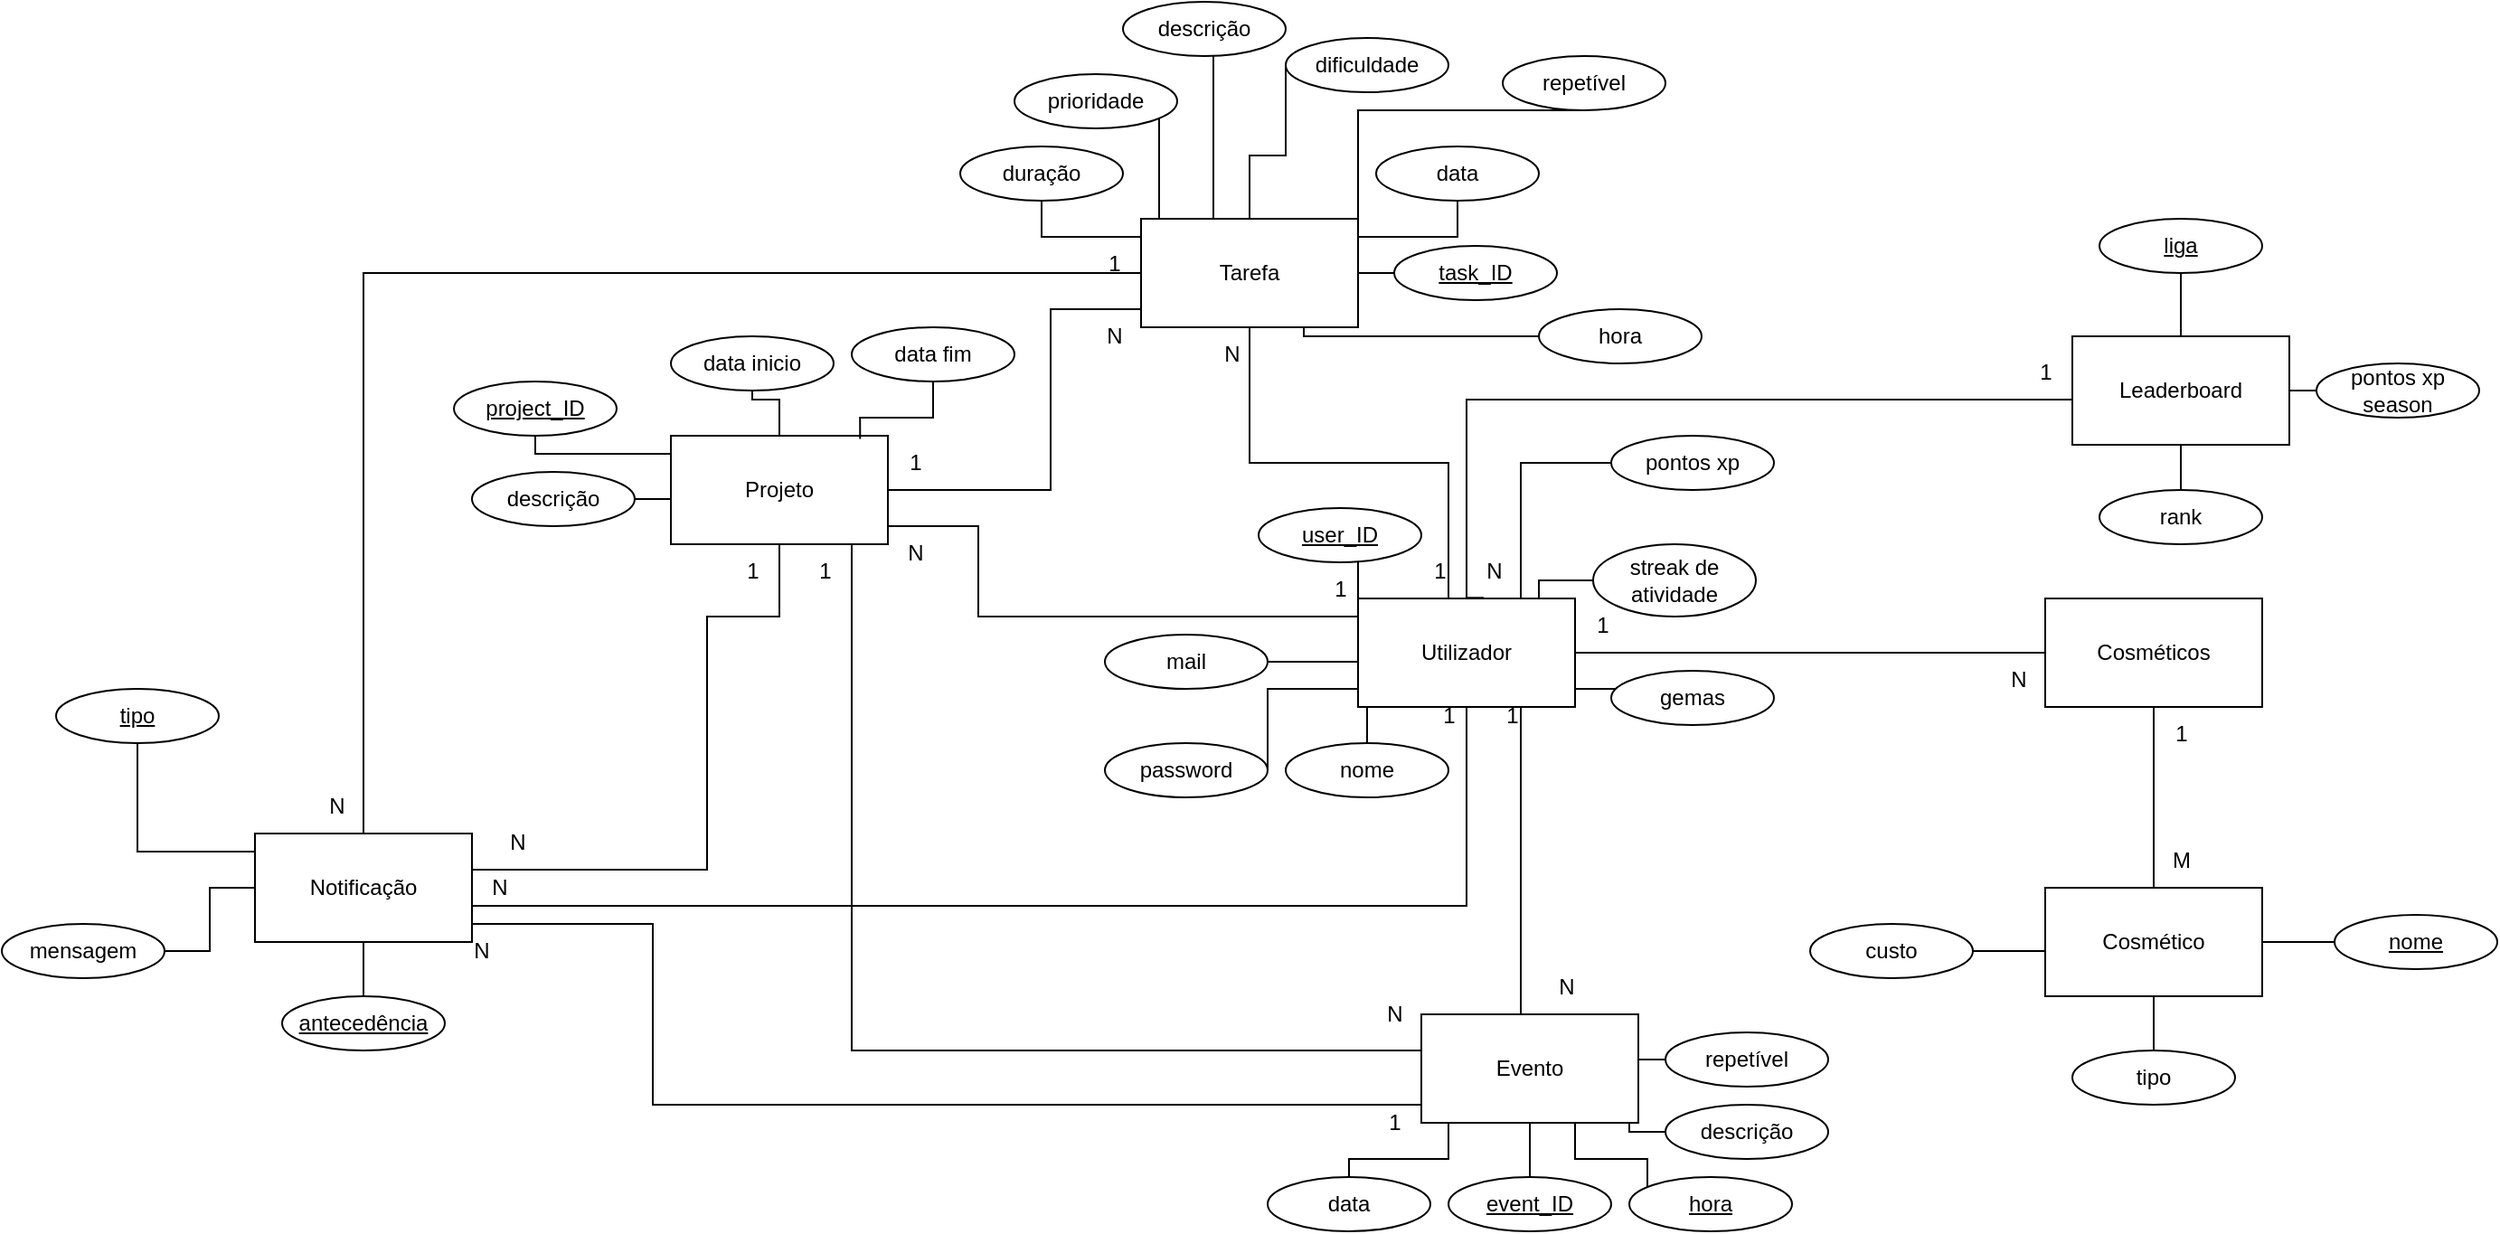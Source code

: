 <mxfile version="24.2.2" type="device">
  <diagram name="Page-1" id="zWaF-NW0NA_eyw-OmViZ">
    <mxGraphModel dx="2163" dy="1788" grid="1" gridSize="10" guides="1" tooltips="1" connect="1" arrows="1" fold="1" page="1" pageScale="1" pageWidth="850" pageHeight="1100" math="0" shadow="0">
      <root>
        <mxCell id="0" />
        <mxCell id="1" parent="0" />
        <mxCell id="h81LgXNhhL_7eHp9-fu3-7" style="edgeStyle=orthogonalEdgeStyle;rounded=0;orthogonalLoop=1;jettySize=auto;html=1;endArrow=none;endFill=0;" parent="1" source="h81LgXNhhL_7eHp9-fu3-1" target="h81LgXNhhL_7eHp9-fu3-2" edge="1">
          <mxGeometry relative="1" as="geometry">
            <Array as="points">
              <mxPoint x="530" y="185" />
              <mxPoint x="420" y="185" />
            </Array>
          </mxGeometry>
        </mxCell>
        <mxCell id="h81LgXNhhL_7eHp9-fu3-8" style="edgeStyle=orthogonalEdgeStyle;rounded=0;orthogonalLoop=1;jettySize=auto;html=1;endArrow=none;endFill=0;" parent="1" source="h81LgXNhhL_7eHp9-fu3-1" target="h81LgXNhhL_7eHp9-fu3-5" edge="1">
          <mxGeometry relative="1" as="geometry">
            <Array as="points">
              <mxPoint x="540" y="430" />
            </Array>
          </mxGeometry>
        </mxCell>
        <mxCell id="h81LgXNhhL_7eHp9-fu3-12" style="edgeStyle=orthogonalEdgeStyle;rounded=0;orthogonalLoop=1;jettySize=auto;html=1;endArrow=none;endFill=0;" parent="1" source="h81LgXNhhL_7eHp9-fu3-1" target="h81LgXNhhL_7eHp9-fu3-11" edge="1">
          <mxGeometry relative="1" as="geometry" />
        </mxCell>
        <mxCell id="h81LgXNhhL_7eHp9-fu3-16" value="" style="edgeStyle=orthogonalEdgeStyle;rounded=0;orthogonalLoop=1;jettySize=auto;html=1;endArrow=none;endFill=0;" parent="1" source="h81LgXNhhL_7eHp9-fu3-1" target="h81LgXNhhL_7eHp9-fu3-4" edge="1">
          <mxGeometry relative="1" as="geometry">
            <Array as="points">
              <mxPoint x="270" y="270" />
              <mxPoint x="270" y="220" />
            </Array>
          </mxGeometry>
        </mxCell>
        <mxCell id="h81LgXNhhL_7eHp9-fu3-49" style="edgeStyle=orthogonalEdgeStyle;rounded=0;orthogonalLoop=1;jettySize=auto;html=1;endArrow=none;endFill=0;" parent="1" source="h81LgXNhhL_7eHp9-fu3-1" target="h81LgXNhhL_7eHp9-fu3-32" edge="1">
          <mxGeometry relative="1" as="geometry">
            <Array as="points">
              <mxPoint x="610" y="310" />
              <mxPoint x="610" y="310" />
            </Array>
          </mxGeometry>
        </mxCell>
        <mxCell id="h81LgXNhhL_7eHp9-fu3-50" style="edgeStyle=orthogonalEdgeStyle;rounded=0;orthogonalLoop=1;jettySize=auto;html=1;endArrow=none;endFill=0;" parent="1" source="h81LgXNhhL_7eHp9-fu3-1" target="h81LgXNhhL_7eHp9-fu3-31" edge="1">
          <mxGeometry relative="1" as="geometry">
            <Array as="points">
              <mxPoint x="580" y="250" />
            </Array>
          </mxGeometry>
        </mxCell>
        <mxCell id="h81LgXNhhL_7eHp9-fu3-51" style="edgeStyle=orthogonalEdgeStyle;rounded=0;orthogonalLoop=1;jettySize=auto;html=1;endArrow=none;endFill=0;" parent="1" source="h81LgXNhhL_7eHp9-fu3-1" target="h81LgXNhhL_7eHp9-fu3-38" edge="1">
          <mxGeometry relative="1" as="geometry">
            <Array as="points">
              <mxPoint x="570" y="185" />
            </Array>
          </mxGeometry>
        </mxCell>
        <mxCell id="h81LgXNhhL_7eHp9-fu3-1" value="Utilizador" style="rounded=0;whiteSpace=wrap;html=1;" parent="1" vertex="1">
          <mxGeometry x="480" y="260" width="120" height="60" as="geometry" />
        </mxCell>
        <mxCell id="h81LgXNhhL_7eHp9-fu3-18" style="edgeStyle=orthogonalEdgeStyle;rounded=0;orthogonalLoop=1;jettySize=auto;html=1;endArrow=none;endFill=0;" parent="1" source="h81LgXNhhL_7eHp9-fu3-2" target="h81LgXNhhL_7eHp9-fu3-5" edge="1">
          <mxGeometry relative="1" as="geometry" />
        </mxCell>
        <mxCell id="h81LgXNhhL_7eHp9-fu3-20" style="edgeStyle=orthogonalEdgeStyle;rounded=0;orthogonalLoop=1;jettySize=auto;html=1;endArrow=none;endFill=0;" parent="1" source="h81LgXNhhL_7eHp9-fu3-2" target="h81LgXNhhL_7eHp9-fu3-4" edge="1">
          <mxGeometry relative="1" as="geometry">
            <Array as="points">
              <mxPoint x="310" y="100" />
              <mxPoint x="310" y="200" />
            </Array>
          </mxGeometry>
        </mxCell>
        <mxCell id="h81LgXNhhL_7eHp9-fu3-59" style="edgeStyle=orthogonalEdgeStyle;rounded=0;orthogonalLoop=1;jettySize=auto;html=1;endArrow=none;endFill=0;" parent="1" source="h81LgXNhhL_7eHp9-fu3-2" target="h81LgXNhhL_7eHp9-fu3-24" edge="1">
          <mxGeometry relative="1" as="geometry" />
        </mxCell>
        <mxCell id="h81LgXNhhL_7eHp9-fu3-2" value="Tarefa" style="rounded=0;whiteSpace=wrap;html=1;" parent="1" vertex="1">
          <mxGeometry x="360" y="50" width="120" height="60" as="geometry" />
        </mxCell>
        <mxCell id="h81LgXNhhL_7eHp9-fu3-9" style="edgeStyle=orthogonalEdgeStyle;rounded=0;orthogonalLoop=1;jettySize=auto;html=1;endArrow=none;endFill=0;" parent="1" edge="1">
          <mxGeometry relative="1" as="geometry">
            <Array as="points">
              <mxPoint x="570" y="450" />
              <mxPoint x="570" y="450" />
            </Array>
            <mxPoint x="570" y="490" as="sourcePoint" />
            <mxPoint x="570" y="320" as="targetPoint" />
          </mxGeometry>
        </mxCell>
        <mxCell id="h81LgXNhhL_7eHp9-fu3-19" style="edgeStyle=orthogonalEdgeStyle;rounded=0;orthogonalLoop=1;jettySize=auto;html=1;endArrow=none;endFill=0;" parent="1" source="h81LgXNhhL_7eHp9-fu3-3" target="h81LgXNhhL_7eHp9-fu3-4" edge="1">
          <mxGeometry relative="1" as="geometry">
            <Array as="points">
              <mxPoint x="200" y="510" />
            </Array>
          </mxGeometry>
        </mxCell>
        <mxCell id="Sl_BxG4yN9hZQajKuulD-40" style="edgeStyle=orthogonalEdgeStyle;rounded=0;orthogonalLoop=1;jettySize=auto;html=1;endArrow=none;endFill=0;" edge="1" parent="1" source="h81LgXNhhL_7eHp9-fu3-3" target="Sl_BxG4yN9hZQajKuulD-36">
          <mxGeometry relative="1" as="geometry">
            <Array as="points">
              <mxPoint x="530" y="570" />
              <mxPoint x="475" y="570" />
            </Array>
          </mxGeometry>
        </mxCell>
        <mxCell id="h81LgXNhhL_7eHp9-fu3-3" value="Evento" style="rounded=0;whiteSpace=wrap;html=1;" parent="1" vertex="1">
          <mxGeometry x="515" y="490" width="120" height="60" as="geometry" />
        </mxCell>
        <mxCell id="h81LgXNhhL_7eHp9-fu3-70" style="edgeStyle=orthogonalEdgeStyle;rounded=0;orthogonalLoop=1;jettySize=auto;html=1;endArrow=none;endFill=0;" parent="1" source="h81LgXNhhL_7eHp9-fu3-4" target="h81LgXNhhL_7eHp9-fu3-66" edge="1">
          <mxGeometry relative="1" as="geometry" />
        </mxCell>
        <mxCell id="h81LgXNhhL_7eHp9-fu3-4" value="Projeto" style="rounded=0;whiteSpace=wrap;html=1;" parent="1" vertex="1">
          <mxGeometry x="100" y="170" width="120" height="60" as="geometry" />
        </mxCell>
        <mxCell id="h81LgXNhhL_7eHp9-fu3-15" style="edgeStyle=orthogonalEdgeStyle;rounded=0;orthogonalLoop=1;jettySize=auto;html=1;endArrow=none;endFill=0;" parent="1" source="h81LgXNhhL_7eHp9-fu3-5" target="h81LgXNhhL_7eHp9-fu3-3" edge="1">
          <mxGeometry relative="1" as="geometry">
            <Array as="points">
              <mxPoint x="90" y="440" />
              <mxPoint x="90" y="540" />
            </Array>
          </mxGeometry>
        </mxCell>
        <mxCell id="h81LgXNhhL_7eHp9-fu3-17" style="edgeStyle=orthogonalEdgeStyle;rounded=0;orthogonalLoop=1;jettySize=auto;html=1;endArrow=none;endFill=0;" parent="1" source="h81LgXNhhL_7eHp9-fu3-5" target="h81LgXNhhL_7eHp9-fu3-4" edge="1">
          <mxGeometry relative="1" as="geometry">
            <Array as="points">
              <mxPoint x="120" y="410" />
              <mxPoint x="120" y="270" />
              <mxPoint x="160" y="270" />
            </Array>
          </mxGeometry>
        </mxCell>
        <mxCell id="h81LgXNhhL_7eHp9-fu3-5" value="Notificação" style="rounded=0;whiteSpace=wrap;html=1;" parent="1" vertex="1">
          <mxGeometry x="-130" y="390" width="120" height="60" as="geometry" />
        </mxCell>
        <mxCell id="h81LgXNhhL_7eHp9-fu3-58" style="edgeStyle=orthogonalEdgeStyle;rounded=0;orthogonalLoop=1;jettySize=auto;html=1;endArrow=none;endFill=0;" parent="1" source="h81LgXNhhL_7eHp9-fu3-10" target="h81LgXNhhL_7eHp9-fu3-42" edge="1">
          <mxGeometry relative="1" as="geometry" />
        </mxCell>
        <mxCell id="h81LgXNhhL_7eHp9-fu3-10" value="Cosmético" style="rounded=0;whiteSpace=wrap;html=1;" parent="1" vertex="1">
          <mxGeometry x="860" y="420" width="120" height="60" as="geometry" />
        </mxCell>
        <mxCell id="h81LgXNhhL_7eHp9-fu3-13" style="edgeStyle=orthogonalEdgeStyle;rounded=0;orthogonalLoop=1;jettySize=auto;html=1;endArrow=none;endFill=0;" parent="1" source="h81LgXNhhL_7eHp9-fu3-11" target="h81LgXNhhL_7eHp9-fu3-10" edge="1">
          <mxGeometry relative="1" as="geometry" />
        </mxCell>
        <mxCell id="h81LgXNhhL_7eHp9-fu3-11" value="Cosméticos" style="rounded=0;whiteSpace=wrap;html=1;" parent="1" vertex="1">
          <mxGeometry x="860" y="260" width="120" height="60" as="geometry" />
        </mxCell>
        <mxCell id="h81LgXNhhL_7eHp9-fu3-60" style="edgeStyle=orthogonalEdgeStyle;rounded=0;orthogonalLoop=1;jettySize=auto;html=1;endArrow=none;endFill=0;" parent="1" source="h81LgXNhhL_7eHp9-fu3-21" target="h81LgXNhhL_7eHp9-fu3-1" edge="1">
          <mxGeometry relative="1" as="geometry">
            <Array as="points">
              <mxPoint x="490" y="260" />
              <mxPoint x="490" y="260" />
            </Array>
          </mxGeometry>
        </mxCell>
        <mxCell id="h81LgXNhhL_7eHp9-fu3-21" value="&lt;u&gt;user_ID&lt;/u&gt;" style="ellipse;whiteSpace=wrap;html=1;" parent="1" vertex="1">
          <mxGeometry x="425" y="210" width="90" height="30" as="geometry" />
        </mxCell>
        <mxCell id="h81LgXNhhL_7eHp9-fu3-61" style="edgeStyle=orthogonalEdgeStyle;rounded=0;orthogonalLoop=1;jettySize=auto;html=1;endArrow=none;endFill=0;" parent="1" source="h81LgXNhhL_7eHp9-fu3-22" target="h81LgXNhhL_7eHp9-fu3-4" edge="1">
          <mxGeometry relative="1" as="geometry">
            <Array as="points">
              <mxPoint x="165" y="180" />
            </Array>
          </mxGeometry>
        </mxCell>
        <mxCell id="h81LgXNhhL_7eHp9-fu3-22" value="&lt;u&gt;project_ID&lt;/u&gt;" style="ellipse;whiteSpace=wrap;html=1;" parent="1" vertex="1">
          <mxGeometry x="-20" y="140" width="90" height="30" as="geometry" />
        </mxCell>
        <mxCell id="h81LgXNhhL_7eHp9-fu3-91" style="edgeStyle=orthogonalEdgeStyle;rounded=0;orthogonalLoop=1;jettySize=auto;html=1;endArrow=none;endFill=0;" parent="1" source="h81LgXNhhL_7eHp9-fu3-23" target="h81LgXNhhL_7eHp9-fu3-3" edge="1">
          <mxGeometry relative="1" as="geometry" />
        </mxCell>
        <mxCell id="h81LgXNhhL_7eHp9-fu3-23" value="&lt;u&gt;event_ID&lt;/u&gt;" style="ellipse;whiteSpace=wrap;html=1;" parent="1" vertex="1">
          <mxGeometry x="530" y="580" width="90" height="30" as="geometry" />
        </mxCell>
        <mxCell id="h81LgXNhhL_7eHp9-fu3-24" value="&lt;u&gt;task_ID&lt;/u&gt;" style="ellipse;whiteSpace=wrap;html=1;" parent="1" vertex="1">
          <mxGeometry x="500" y="65" width="90" height="30" as="geometry" />
        </mxCell>
        <mxCell id="h81LgXNhhL_7eHp9-fu3-47" style="edgeStyle=orthogonalEdgeStyle;rounded=0;orthogonalLoop=1;jettySize=auto;html=1;endArrow=none;endFill=0;" parent="1" source="h81LgXNhhL_7eHp9-fu3-27" target="h81LgXNhhL_7eHp9-fu3-1" edge="1">
          <mxGeometry relative="1" as="geometry">
            <Array as="points">
              <mxPoint x="510" y="310" />
              <mxPoint x="510" y="310" />
            </Array>
          </mxGeometry>
        </mxCell>
        <mxCell id="h81LgXNhhL_7eHp9-fu3-27" value="nome" style="ellipse;whiteSpace=wrap;html=1;" parent="1" vertex="1">
          <mxGeometry x="440" y="340" width="90" height="30" as="geometry" />
        </mxCell>
        <mxCell id="h81LgXNhhL_7eHp9-fu3-45" style="edgeStyle=orthogonalEdgeStyle;rounded=0;orthogonalLoop=1;jettySize=auto;html=1;endArrow=none;endFill=0;" parent="1" source="h81LgXNhhL_7eHp9-fu3-28" target="h81LgXNhhL_7eHp9-fu3-1" edge="1">
          <mxGeometry relative="1" as="geometry">
            <Array as="points">
              <mxPoint x="500" y="300" />
              <mxPoint x="500" y="300" />
            </Array>
          </mxGeometry>
        </mxCell>
        <mxCell id="h81LgXNhhL_7eHp9-fu3-28" value="mail" style="ellipse;whiteSpace=wrap;html=1;" parent="1" vertex="1">
          <mxGeometry x="340" y="280" width="90" height="30" as="geometry" />
        </mxCell>
        <mxCell id="h81LgXNhhL_7eHp9-fu3-46" style="edgeStyle=orthogonalEdgeStyle;rounded=0;orthogonalLoop=1;jettySize=auto;html=1;endArrow=none;endFill=0;" parent="1" source="h81LgXNhhL_7eHp9-fu3-29" target="h81LgXNhhL_7eHp9-fu3-1" edge="1">
          <mxGeometry relative="1" as="geometry">
            <mxPoint x="430" y="340" as="sourcePoint" />
            <mxPoint x="525" y="310.0" as="targetPoint" />
            <Array as="points">
              <mxPoint x="430" y="310" />
            </Array>
          </mxGeometry>
        </mxCell>
        <mxCell id="h81LgXNhhL_7eHp9-fu3-29" value="password" style="ellipse;whiteSpace=wrap;html=1;" parent="1" vertex="1">
          <mxGeometry x="340" y="340" width="90" height="30" as="geometry" />
        </mxCell>
        <mxCell id="h81LgXNhhL_7eHp9-fu3-30" value="pontos xp&lt;div&gt;season&lt;/div&gt;" style="ellipse;whiteSpace=wrap;html=1;" parent="1" vertex="1">
          <mxGeometry x="1010" y="130" width="90" height="30" as="geometry" />
        </mxCell>
        <mxCell id="h81LgXNhhL_7eHp9-fu3-31" value="streak de atividade" style="ellipse;whiteSpace=wrap;html=1;" parent="1" vertex="1">
          <mxGeometry x="610" y="230" width="90" height="40" as="geometry" />
        </mxCell>
        <mxCell id="h81LgXNhhL_7eHp9-fu3-32" value="gemas" style="ellipse;whiteSpace=wrap;html=1;" parent="1" vertex="1">
          <mxGeometry x="620" y="300" width="90" height="30" as="geometry" />
        </mxCell>
        <mxCell id="h81LgXNhhL_7eHp9-fu3-55" style="edgeStyle=orthogonalEdgeStyle;rounded=0;orthogonalLoop=1;jettySize=auto;html=1;endArrow=none;endFill=0;" parent="1" source="h81LgXNhhL_7eHp9-fu3-33" target="h81LgXNhhL_7eHp9-fu3-30" edge="1">
          <mxGeometry relative="1" as="geometry">
            <Array as="points">
              <mxPoint x="910" y="135" />
              <mxPoint x="910" y="135" />
            </Array>
          </mxGeometry>
        </mxCell>
        <mxCell id="h81LgXNhhL_7eHp9-fu3-33" value="Leaderboard" style="rounded=0;whiteSpace=wrap;html=1;" parent="1" vertex="1">
          <mxGeometry x="875" y="115" width="120" height="60" as="geometry" />
        </mxCell>
        <mxCell id="h81LgXNhhL_7eHp9-fu3-38" value="pontos xp" style="ellipse;whiteSpace=wrap;html=1;" parent="1" vertex="1">
          <mxGeometry x="620" y="170" width="90" height="30" as="geometry" />
        </mxCell>
        <mxCell id="h81LgXNhhL_7eHp9-fu3-53" style="edgeStyle=orthogonalEdgeStyle;rounded=0;orthogonalLoop=1;jettySize=auto;html=1;endArrow=none;endFill=0;" parent="1" source="h81LgXNhhL_7eHp9-fu3-39" target="h81LgXNhhL_7eHp9-fu3-33" edge="1">
          <mxGeometry relative="1" as="geometry">
            <Array as="points">
              <mxPoint x="940" y="80" />
              <mxPoint x="940" y="80" />
            </Array>
          </mxGeometry>
        </mxCell>
        <mxCell id="h81LgXNhhL_7eHp9-fu3-39" value="&lt;u&gt;liga&lt;/u&gt;" style="ellipse;whiteSpace=wrap;html=1;" parent="1" vertex="1">
          <mxGeometry x="890" y="50" width="90" height="30" as="geometry" />
        </mxCell>
        <mxCell id="Sl_BxG4yN9hZQajKuulD-44" style="edgeStyle=orthogonalEdgeStyle;rounded=0;orthogonalLoop=1;jettySize=auto;html=1;endArrow=none;endFill=0;" edge="1" parent="1" source="h81LgXNhhL_7eHp9-fu3-40" target="h81LgXNhhL_7eHp9-fu3-33">
          <mxGeometry relative="1" as="geometry" />
        </mxCell>
        <mxCell id="h81LgXNhhL_7eHp9-fu3-40" value="rank" style="ellipse;whiteSpace=wrap;html=1;" parent="1" vertex="1">
          <mxGeometry x="890" y="200" width="90" height="30" as="geometry" />
        </mxCell>
        <mxCell id="h81LgXNhhL_7eHp9-fu3-42" value="&lt;u&gt;nome&lt;/u&gt;" style="ellipse;whiteSpace=wrap;html=1;" parent="1" vertex="1">
          <mxGeometry x="1020" y="435" width="90" height="30" as="geometry" />
        </mxCell>
        <mxCell id="h81LgXNhhL_7eHp9-fu3-57" style="edgeStyle=orthogonalEdgeStyle;rounded=0;orthogonalLoop=1;jettySize=auto;html=1;endArrow=none;endFill=0;" parent="1" source="h81LgXNhhL_7eHp9-fu3-43" target="h81LgXNhhL_7eHp9-fu3-10" edge="1">
          <mxGeometry relative="1" as="geometry" />
        </mxCell>
        <mxCell id="h81LgXNhhL_7eHp9-fu3-43" value="tipo" style="ellipse;whiteSpace=wrap;html=1;" parent="1" vertex="1">
          <mxGeometry x="875" y="510" width="90" height="30" as="geometry" />
        </mxCell>
        <mxCell id="h81LgXNhhL_7eHp9-fu3-56" style="edgeStyle=orthogonalEdgeStyle;rounded=0;orthogonalLoop=1;jettySize=auto;html=1;endArrow=none;endFill=0;" parent="1" source="h81LgXNhhL_7eHp9-fu3-44" target="h81LgXNhhL_7eHp9-fu3-10" edge="1">
          <mxGeometry relative="1" as="geometry">
            <Array as="points">
              <mxPoint x="900" y="470" />
              <mxPoint x="900" y="470" />
            </Array>
          </mxGeometry>
        </mxCell>
        <mxCell id="h81LgXNhhL_7eHp9-fu3-44" value="custo" style="ellipse;whiteSpace=wrap;html=1;" parent="1" vertex="1">
          <mxGeometry x="730" y="440" width="90" height="30" as="geometry" />
        </mxCell>
        <mxCell id="h81LgXNhhL_7eHp9-fu3-52" style="edgeStyle=orthogonalEdgeStyle;rounded=0;orthogonalLoop=1;jettySize=auto;html=1;entryX=0.579;entryY=-0.007;entryDx=0;entryDy=0;entryPerimeter=0;endArrow=none;endFill=0;" parent="1" source="h81LgXNhhL_7eHp9-fu3-33" target="h81LgXNhhL_7eHp9-fu3-1" edge="1">
          <mxGeometry relative="1" as="geometry">
            <Array as="points">
              <mxPoint x="540" y="150" />
              <mxPoint x="540" y="260" />
            </Array>
          </mxGeometry>
        </mxCell>
        <mxCell id="h81LgXNhhL_7eHp9-fu3-68" style="edgeStyle=orthogonalEdgeStyle;rounded=0;orthogonalLoop=1;jettySize=auto;html=1;endArrow=none;endFill=0;" parent="1" source="h81LgXNhhL_7eHp9-fu3-62" target="h81LgXNhhL_7eHp9-fu3-4" edge="1">
          <mxGeometry relative="1" as="geometry" />
        </mxCell>
        <mxCell id="h81LgXNhhL_7eHp9-fu3-62" value="descrição" style="ellipse;whiteSpace=wrap;html=1;" parent="1" vertex="1">
          <mxGeometry x="-10" y="190" width="90" height="30" as="geometry" />
        </mxCell>
        <mxCell id="h81LgXNhhL_7eHp9-fu3-64" style="edgeStyle=orthogonalEdgeStyle;rounded=0;orthogonalLoop=1;jettySize=auto;html=1;endArrow=none;endFill=0;" parent="1" source="h81LgXNhhL_7eHp9-fu3-63" target="h81LgXNhhL_7eHp9-fu3-2" edge="1">
          <mxGeometry relative="1" as="geometry">
            <Array as="points">
              <mxPoint x="400" />
              <mxPoint x="400" />
            </Array>
          </mxGeometry>
        </mxCell>
        <mxCell id="h81LgXNhhL_7eHp9-fu3-63" value="descrição" style="ellipse;whiteSpace=wrap;html=1;" parent="1" vertex="1">
          <mxGeometry x="350" y="-70" width="90" height="30" as="geometry" />
        </mxCell>
        <mxCell id="h81LgXNhhL_7eHp9-fu3-72" style="edgeStyle=orthogonalEdgeStyle;rounded=0;orthogonalLoop=1;jettySize=auto;html=1;endArrow=none;endFill=0;" parent="1" source="h81LgXNhhL_7eHp9-fu3-65" target="h81LgXNhhL_7eHp9-fu3-2" edge="1">
          <mxGeometry relative="1" as="geometry">
            <Array as="points">
              <mxPoint x="535" y="60" />
            </Array>
          </mxGeometry>
        </mxCell>
        <mxCell id="h81LgXNhhL_7eHp9-fu3-65" value="data" style="ellipse;whiteSpace=wrap;html=1;" parent="1" vertex="1">
          <mxGeometry x="490" y="10" width="90" height="30" as="geometry" />
        </mxCell>
        <mxCell id="h81LgXNhhL_7eHp9-fu3-66" value="data inicio" style="ellipse;whiteSpace=wrap;html=1;" parent="1" vertex="1">
          <mxGeometry x="100" y="115" width="90" height="30" as="geometry" />
        </mxCell>
        <mxCell id="h81LgXNhhL_7eHp9-fu3-67" value="data fim" style="ellipse;whiteSpace=wrap;html=1;" parent="1" vertex="1">
          <mxGeometry x="200" y="110" width="90" height="30" as="geometry" />
        </mxCell>
        <mxCell id="h81LgXNhhL_7eHp9-fu3-71" style="edgeStyle=orthogonalEdgeStyle;rounded=0;orthogonalLoop=1;jettySize=auto;html=1;entryX=0.872;entryY=0.03;entryDx=0;entryDy=0;entryPerimeter=0;endArrow=none;endFill=0;" parent="1" source="h81LgXNhhL_7eHp9-fu3-67" target="h81LgXNhhL_7eHp9-fu3-4" edge="1">
          <mxGeometry relative="1" as="geometry" />
        </mxCell>
        <mxCell id="h81LgXNhhL_7eHp9-fu3-74" style="edgeStyle=orthogonalEdgeStyle;rounded=0;orthogonalLoop=1;jettySize=auto;html=1;endArrow=none;endFill=0;" parent="1" source="h81LgXNhhL_7eHp9-fu3-73" target="h81LgXNhhL_7eHp9-fu3-2" edge="1">
          <mxGeometry relative="1" as="geometry">
            <Array as="points">
              <mxPoint x="305" y="60" />
            </Array>
          </mxGeometry>
        </mxCell>
        <mxCell id="h81LgXNhhL_7eHp9-fu3-73" value="duração" style="ellipse;whiteSpace=wrap;html=1;" parent="1" vertex="1">
          <mxGeometry x="260" y="10" width="90" height="30" as="geometry" />
        </mxCell>
        <mxCell id="h81LgXNhhL_7eHp9-fu3-79" style="edgeStyle=orthogonalEdgeStyle;rounded=0;orthogonalLoop=1;jettySize=auto;html=1;endArrow=none;endFill=0;" parent="1" source="h81LgXNhhL_7eHp9-fu3-75" target="h81LgXNhhL_7eHp9-fu3-2" edge="1">
          <mxGeometry relative="1" as="geometry">
            <Array as="points">
              <mxPoint x="370" y="40" />
              <mxPoint x="370" y="40" />
            </Array>
          </mxGeometry>
        </mxCell>
        <mxCell id="h81LgXNhhL_7eHp9-fu3-75" value="prioridade" style="ellipse;whiteSpace=wrap;html=1;" parent="1" vertex="1">
          <mxGeometry x="290" y="-30" width="90" height="30" as="geometry" />
        </mxCell>
        <mxCell id="h81LgXNhhL_7eHp9-fu3-80" style="edgeStyle=orthogonalEdgeStyle;rounded=0;orthogonalLoop=1;jettySize=auto;html=1;endArrow=none;endFill=0;" parent="1" source="h81LgXNhhL_7eHp9-fu3-76" target="h81LgXNhhL_7eHp9-fu3-2" edge="1">
          <mxGeometry relative="1" as="geometry">
            <Array as="points">
              <mxPoint x="440" y="15" />
              <mxPoint x="420" y="15" />
            </Array>
          </mxGeometry>
        </mxCell>
        <mxCell id="h81LgXNhhL_7eHp9-fu3-76" value="dificuldade" style="ellipse;whiteSpace=wrap;html=1;" parent="1" vertex="1">
          <mxGeometry x="440" y="-50" width="90" height="30" as="geometry" />
        </mxCell>
        <mxCell id="h81LgXNhhL_7eHp9-fu3-78" style="edgeStyle=orthogonalEdgeStyle;rounded=0;orthogonalLoop=1;jettySize=auto;html=1;endArrow=none;endFill=0;" parent="1" source="h81LgXNhhL_7eHp9-fu3-77" target="h81LgXNhhL_7eHp9-fu3-2" edge="1">
          <mxGeometry relative="1" as="geometry">
            <mxPoint x="540" y="-10" as="targetPoint" />
            <Array as="points">
              <mxPoint x="480" y="-10" />
            </Array>
          </mxGeometry>
        </mxCell>
        <mxCell id="h81LgXNhhL_7eHp9-fu3-77" value="repetível" style="ellipse;whiteSpace=wrap;html=1;" parent="1" vertex="1">
          <mxGeometry x="560" y="-40" width="90" height="30" as="geometry" />
        </mxCell>
        <mxCell id="h81LgXNhhL_7eHp9-fu3-84" style="edgeStyle=orthogonalEdgeStyle;rounded=0;orthogonalLoop=1;jettySize=auto;html=1;endArrow=none;endFill=0;" parent="1" source="h81LgXNhhL_7eHp9-fu3-83" target="h81LgXNhhL_7eHp9-fu3-5" edge="1">
          <mxGeometry relative="1" as="geometry">
            <Array as="points">
              <mxPoint x="-195" y="400" />
            </Array>
          </mxGeometry>
        </mxCell>
        <mxCell id="h81LgXNhhL_7eHp9-fu3-83" value="tipo" style="ellipse;whiteSpace=wrap;html=1;fontStyle=4" parent="1" vertex="1">
          <mxGeometry x="-240" y="310" width="90" height="30" as="geometry" />
        </mxCell>
        <mxCell id="h81LgXNhhL_7eHp9-fu3-89" style="edgeStyle=orthogonalEdgeStyle;rounded=0;orthogonalLoop=1;jettySize=auto;html=1;endArrow=none;endFill=0;" parent="1" source="h81LgXNhhL_7eHp9-fu3-88" target="h81LgXNhhL_7eHp9-fu3-5" edge="1">
          <mxGeometry relative="1" as="geometry" />
        </mxCell>
        <mxCell id="h81LgXNhhL_7eHp9-fu3-88" value="mensagem" style="ellipse;whiteSpace=wrap;html=1;fontStyle=0" parent="1" vertex="1">
          <mxGeometry x="-270" y="440" width="90" height="30" as="geometry" />
        </mxCell>
        <mxCell id="Sl_BxG4yN9hZQajKuulD-4" style="edgeStyle=orthogonalEdgeStyle;rounded=0;orthogonalLoop=1;jettySize=auto;html=1;endArrow=none;endFill=0;" edge="1" parent="1" source="Sl_BxG4yN9hZQajKuulD-2" target="h81LgXNhhL_7eHp9-fu3-5">
          <mxGeometry relative="1" as="geometry" />
        </mxCell>
        <mxCell id="Sl_BxG4yN9hZQajKuulD-2" value="antecedência" style="ellipse;whiteSpace=wrap;html=1;fontStyle=4" vertex="1" parent="1">
          <mxGeometry x="-115" y="480" width="90" height="30" as="geometry" />
        </mxCell>
        <mxCell id="Sl_BxG4yN9hZQajKuulD-6" style="edgeStyle=orthogonalEdgeStyle;rounded=0;orthogonalLoop=1;jettySize=auto;html=1;endArrow=none;endFill=0;" edge="1" parent="1" source="Sl_BxG4yN9hZQajKuulD-5" target="h81LgXNhhL_7eHp9-fu3-2">
          <mxGeometry relative="1" as="geometry">
            <Array as="points">
              <mxPoint x="450" y="115" />
            </Array>
          </mxGeometry>
        </mxCell>
        <mxCell id="Sl_BxG4yN9hZQajKuulD-5" value="hora" style="ellipse;whiteSpace=wrap;html=1;fontStyle=0" vertex="1" parent="1">
          <mxGeometry x="580" y="100" width="90" height="30" as="geometry" />
        </mxCell>
        <mxCell id="Sl_BxG4yN9hZQajKuulD-7" value="1" style="text;html=1;align=center;verticalAlign=middle;resizable=0;points=[];autosize=1;strokeColor=none;fillColor=none;" vertex="1" parent="1">
          <mxGeometry x="130" y="230" width="30" height="30" as="geometry" />
        </mxCell>
        <mxCell id="Sl_BxG4yN9hZQajKuulD-8" value="N" style="text;html=1;align=center;verticalAlign=middle;resizable=0;points=[];autosize=1;strokeColor=none;fillColor=none;" vertex="1" parent="1">
          <mxGeometry x="540" y="230" width="30" height="30" as="geometry" />
        </mxCell>
        <mxCell id="Sl_BxG4yN9hZQajKuulD-9" value="M" style="text;html=1;align=center;verticalAlign=middle;resizable=0;points=[];autosize=1;strokeColor=none;fillColor=none;" vertex="1" parent="1">
          <mxGeometry x="920" y="390" width="30" height="30" as="geometry" />
        </mxCell>
        <mxCell id="Sl_BxG4yN9hZQajKuulD-10" value="N" style="text;html=1;align=center;verticalAlign=middle;resizable=0;points=[];autosize=1;strokeColor=none;fillColor=none;" vertex="1" parent="1">
          <mxGeometry x="830" y="290" width="30" height="30" as="geometry" />
        </mxCell>
        <mxCell id="Sl_BxG4yN9hZQajKuulD-13" value="1" style="text;html=1;align=center;verticalAlign=middle;resizable=0;points=[];autosize=1;strokeColor=none;fillColor=none;" vertex="1" parent="1">
          <mxGeometry x="600" y="260" width="30" height="30" as="geometry" />
        </mxCell>
        <mxCell id="Sl_BxG4yN9hZQajKuulD-15" value="N" style="text;html=1;align=center;verticalAlign=middle;resizable=0;points=[];autosize=1;strokeColor=none;fillColor=none;" vertex="1" parent="1">
          <mxGeometry x="395" y="110" width="30" height="30" as="geometry" />
        </mxCell>
        <mxCell id="Sl_BxG4yN9hZQajKuulD-16" value="1" style="text;html=1;align=center;verticalAlign=middle;resizable=0;points=[];autosize=1;strokeColor=none;fillColor=none;" vertex="1" parent="1">
          <mxGeometry x="845" y="120" width="30" height="30" as="geometry" />
        </mxCell>
        <mxCell id="Sl_BxG4yN9hZQajKuulD-17" value="1" style="text;html=1;align=center;verticalAlign=middle;resizable=0;points=[];autosize=1;strokeColor=none;fillColor=none;" vertex="1" parent="1">
          <mxGeometry x="510" y="230" width="30" height="30" as="geometry" />
        </mxCell>
        <mxCell id="Sl_BxG4yN9hZQajKuulD-18" value="1" style="text;html=1;align=center;verticalAlign=middle;resizable=0;points=[];autosize=1;strokeColor=none;fillColor=none;" vertex="1" parent="1">
          <mxGeometry x="455" y="240" width="30" height="30" as="geometry" />
        </mxCell>
        <mxCell id="Sl_BxG4yN9hZQajKuulD-19" value="N" style="text;html=1;align=center;verticalAlign=middle;resizable=0;points=[];autosize=1;strokeColor=none;fillColor=none;" vertex="1" parent="1">
          <mxGeometry x="220" y="220" width="30" height="30" as="geometry" />
        </mxCell>
        <mxCell id="Sl_BxG4yN9hZQajKuulD-20" value="1" style="text;html=1;align=center;verticalAlign=middle;resizable=0;points=[];autosize=1;strokeColor=none;fillColor=none;" vertex="1" parent="1">
          <mxGeometry x="485" y="535" width="30" height="30" as="geometry" />
        </mxCell>
        <mxCell id="Sl_BxG4yN9hZQajKuulD-21" value="N" style="text;html=1;align=center;verticalAlign=middle;resizable=0;points=[];autosize=1;strokeColor=none;fillColor=none;" vertex="1" parent="1">
          <mxGeometry x="-20" y="440" width="30" height="30" as="geometry" />
        </mxCell>
        <mxCell id="Sl_BxG4yN9hZQajKuulD-22" value="1" style="text;html=1;align=center;verticalAlign=middle;resizable=0;points=[];autosize=1;strokeColor=none;fillColor=none;" vertex="1" parent="1">
          <mxGeometry x="515" y="310" width="30" height="30" as="geometry" />
        </mxCell>
        <mxCell id="Sl_BxG4yN9hZQajKuulD-23" value="N" style="text;html=1;align=center;verticalAlign=middle;resizable=0;points=[];autosize=1;strokeColor=none;fillColor=none;" vertex="1" parent="1">
          <mxGeometry x="-10" y="405" width="30" height="30" as="geometry" />
        </mxCell>
        <mxCell id="Sl_BxG4yN9hZQajKuulD-24" value="N" style="text;html=1;align=center;verticalAlign=middle;resizable=0;points=[];autosize=1;strokeColor=none;fillColor=none;" vertex="1" parent="1">
          <mxGeometry y="380" width="30" height="30" as="geometry" />
        </mxCell>
        <mxCell id="Sl_BxG4yN9hZQajKuulD-26" value="N" style="text;html=1;align=center;verticalAlign=middle;resizable=0;points=[];autosize=1;strokeColor=none;fillColor=none;" vertex="1" parent="1">
          <mxGeometry x="-100" y="360" width="30" height="30" as="geometry" />
        </mxCell>
        <mxCell id="Sl_BxG4yN9hZQajKuulD-27" value="1" style="text;html=1;align=center;verticalAlign=middle;resizable=0;points=[];autosize=1;strokeColor=none;fillColor=none;" vertex="1" parent="1">
          <mxGeometry x="220" y="170" width="30" height="30" as="geometry" />
        </mxCell>
        <mxCell id="Sl_BxG4yN9hZQajKuulD-29" value="N" style="text;html=1;align=center;verticalAlign=middle;resizable=0;points=[];autosize=1;strokeColor=none;fillColor=none;" vertex="1" parent="1">
          <mxGeometry x="330" y="100" width="30" height="30" as="geometry" />
        </mxCell>
        <mxCell id="Sl_BxG4yN9hZQajKuulD-30" value="1" style="text;html=1;align=center;verticalAlign=middle;resizable=0;points=[];autosize=1;strokeColor=none;fillColor=none;" vertex="1" parent="1">
          <mxGeometry x="330" y="60" width="30" height="30" as="geometry" />
        </mxCell>
        <mxCell id="Sl_BxG4yN9hZQajKuulD-31" value="1" style="text;html=1;align=center;verticalAlign=middle;resizable=0;points=[];autosize=1;strokeColor=none;fillColor=none;" vertex="1" parent="1">
          <mxGeometry x="920" y="320" width="30" height="30" as="geometry" />
        </mxCell>
        <mxCell id="Sl_BxG4yN9hZQajKuulD-32" value="1" style="text;html=1;align=center;verticalAlign=middle;resizable=0;points=[];autosize=1;strokeColor=none;fillColor=none;" vertex="1" parent="1">
          <mxGeometry x="550" y="310" width="30" height="30" as="geometry" />
        </mxCell>
        <mxCell id="Sl_BxG4yN9hZQajKuulD-33" value="N" style="text;html=1;align=center;verticalAlign=middle;resizable=0;points=[];autosize=1;strokeColor=none;fillColor=none;" vertex="1" parent="1">
          <mxGeometry x="580" y="460" width="30" height="30" as="geometry" />
        </mxCell>
        <mxCell id="Sl_BxG4yN9hZQajKuulD-34" value="1" style="text;html=1;align=center;verticalAlign=middle;resizable=0;points=[];autosize=1;strokeColor=none;fillColor=none;" vertex="1" parent="1">
          <mxGeometry x="170" y="230" width="30" height="30" as="geometry" />
        </mxCell>
        <mxCell id="Sl_BxG4yN9hZQajKuulD-35" value="N" style="text;html=1;align=center;verticalAlign=middle;resizable=0;points=[];autosize=1;strokeColor=none;fillColor=none;" vertex="1" parent="1">
          <mxGeometry x="485" y="475" width="30" height="30" as="geometry" />
        </mxCell>
        <mxCell id="Sl_BxG4yN9hZQajKuulD-36" value="data" style="ellipse;whiteSpace=wrap;html=1;" vertex="1" parent="1">
          <mxGeometry x="430" y="580" width="90" height="30" as="geometry" />
        </mxCell>
        <mxCell id="Sl_BxG4yN9hZQajKuulD-41" style="edgeStyle=orthogonalEdgeStyle;rounded=0;orthogonalLoop=1;jettySize=auto;html=1;endArrow=none;endFill=0;" edge="1" parent="1" source="Sl_BxG4yN9hZQajKuulD-37" target="h81LgXNhhL_7eHp9-fu3-3">
          <mxGeometry relative="1" as="geometry">
            <Array as="points">
              <mxPoint x="640" y="570" />
              <mxPoint x="600" y="570" />
            </Array>
          </mxGeometry>
        </mxCell>
        <mxCell id="Sl_BxG4yN9hZQajKuulD-37" value="hora" style="ellipse;whiteSpace=wrap;html=1;fontStyle=4" vertex="1" parent="1">
          <mxGeometry x="630" y="580" width="90" height="30" as="geometry" />
        </mxCell>
        <mxCell id="Sl_BxG4yN9hZQajKuulD-43" style="edgeStyle=orthogonalEdgeStyle;rounded=0;orthogonalLoop=1;jettySize=auto;html=1;endArrow=none;endFill=0;" edge="1" parent="1" source="Sl_BxG4yN9hZQajKuulD-38" target="h81LgXNhhL_7eHp9-fu3-3">
          <mxGeometry relative="1" as="geometry">
            <Array as="points">
              <mxPoint x="630" y="555" />
            </Array>
          </mxGeometry>
        </mxCell>
        <mxCell id="Sl_BxG4yN9hZQajKuulD-38" value="descrição" style="ellipse;whiteSpace=wrap;html=1;" vertex="1" parent="1">
          <mxGeometry x="650" y="540" width="90" height="30" as="geometry" />
        </mxCell>
        <mxCell id="Sl_BxG4yN9hZQajKuulD-42" style="edgeStyle=orthogonalEdgeStyle;rounded=0;orthogonalLoop=1;jettySize=auto;html=1;endArrow=none;endFill=0;" edge="1" parent="1" source="Sl_BxG4yN9hZQajKuulD-39" target="h81LgXNhhL_7eHp9-fu3-3">
          <mxGeometry relative="1" as="geometry">
            <Array as="points">
              <mxPoint x="650" y="520" />
              <mxPoint x="650" y="520" />
            </Array>
          </mxGeometry>
        </mxCell>
        <mxCell id="Sl_BxG4yN9hZQajKuulD-39" value="repetível" style="ellipse;whiteSpace=wrap;html=1;" vertex="1" parent="1">
          <mxGeometry x="650" y="500" width="90" height="30" as="geometry" />
        </mxCell>
      </root>
    </mxGraphModel>
  </diagram>
</mxfile>
